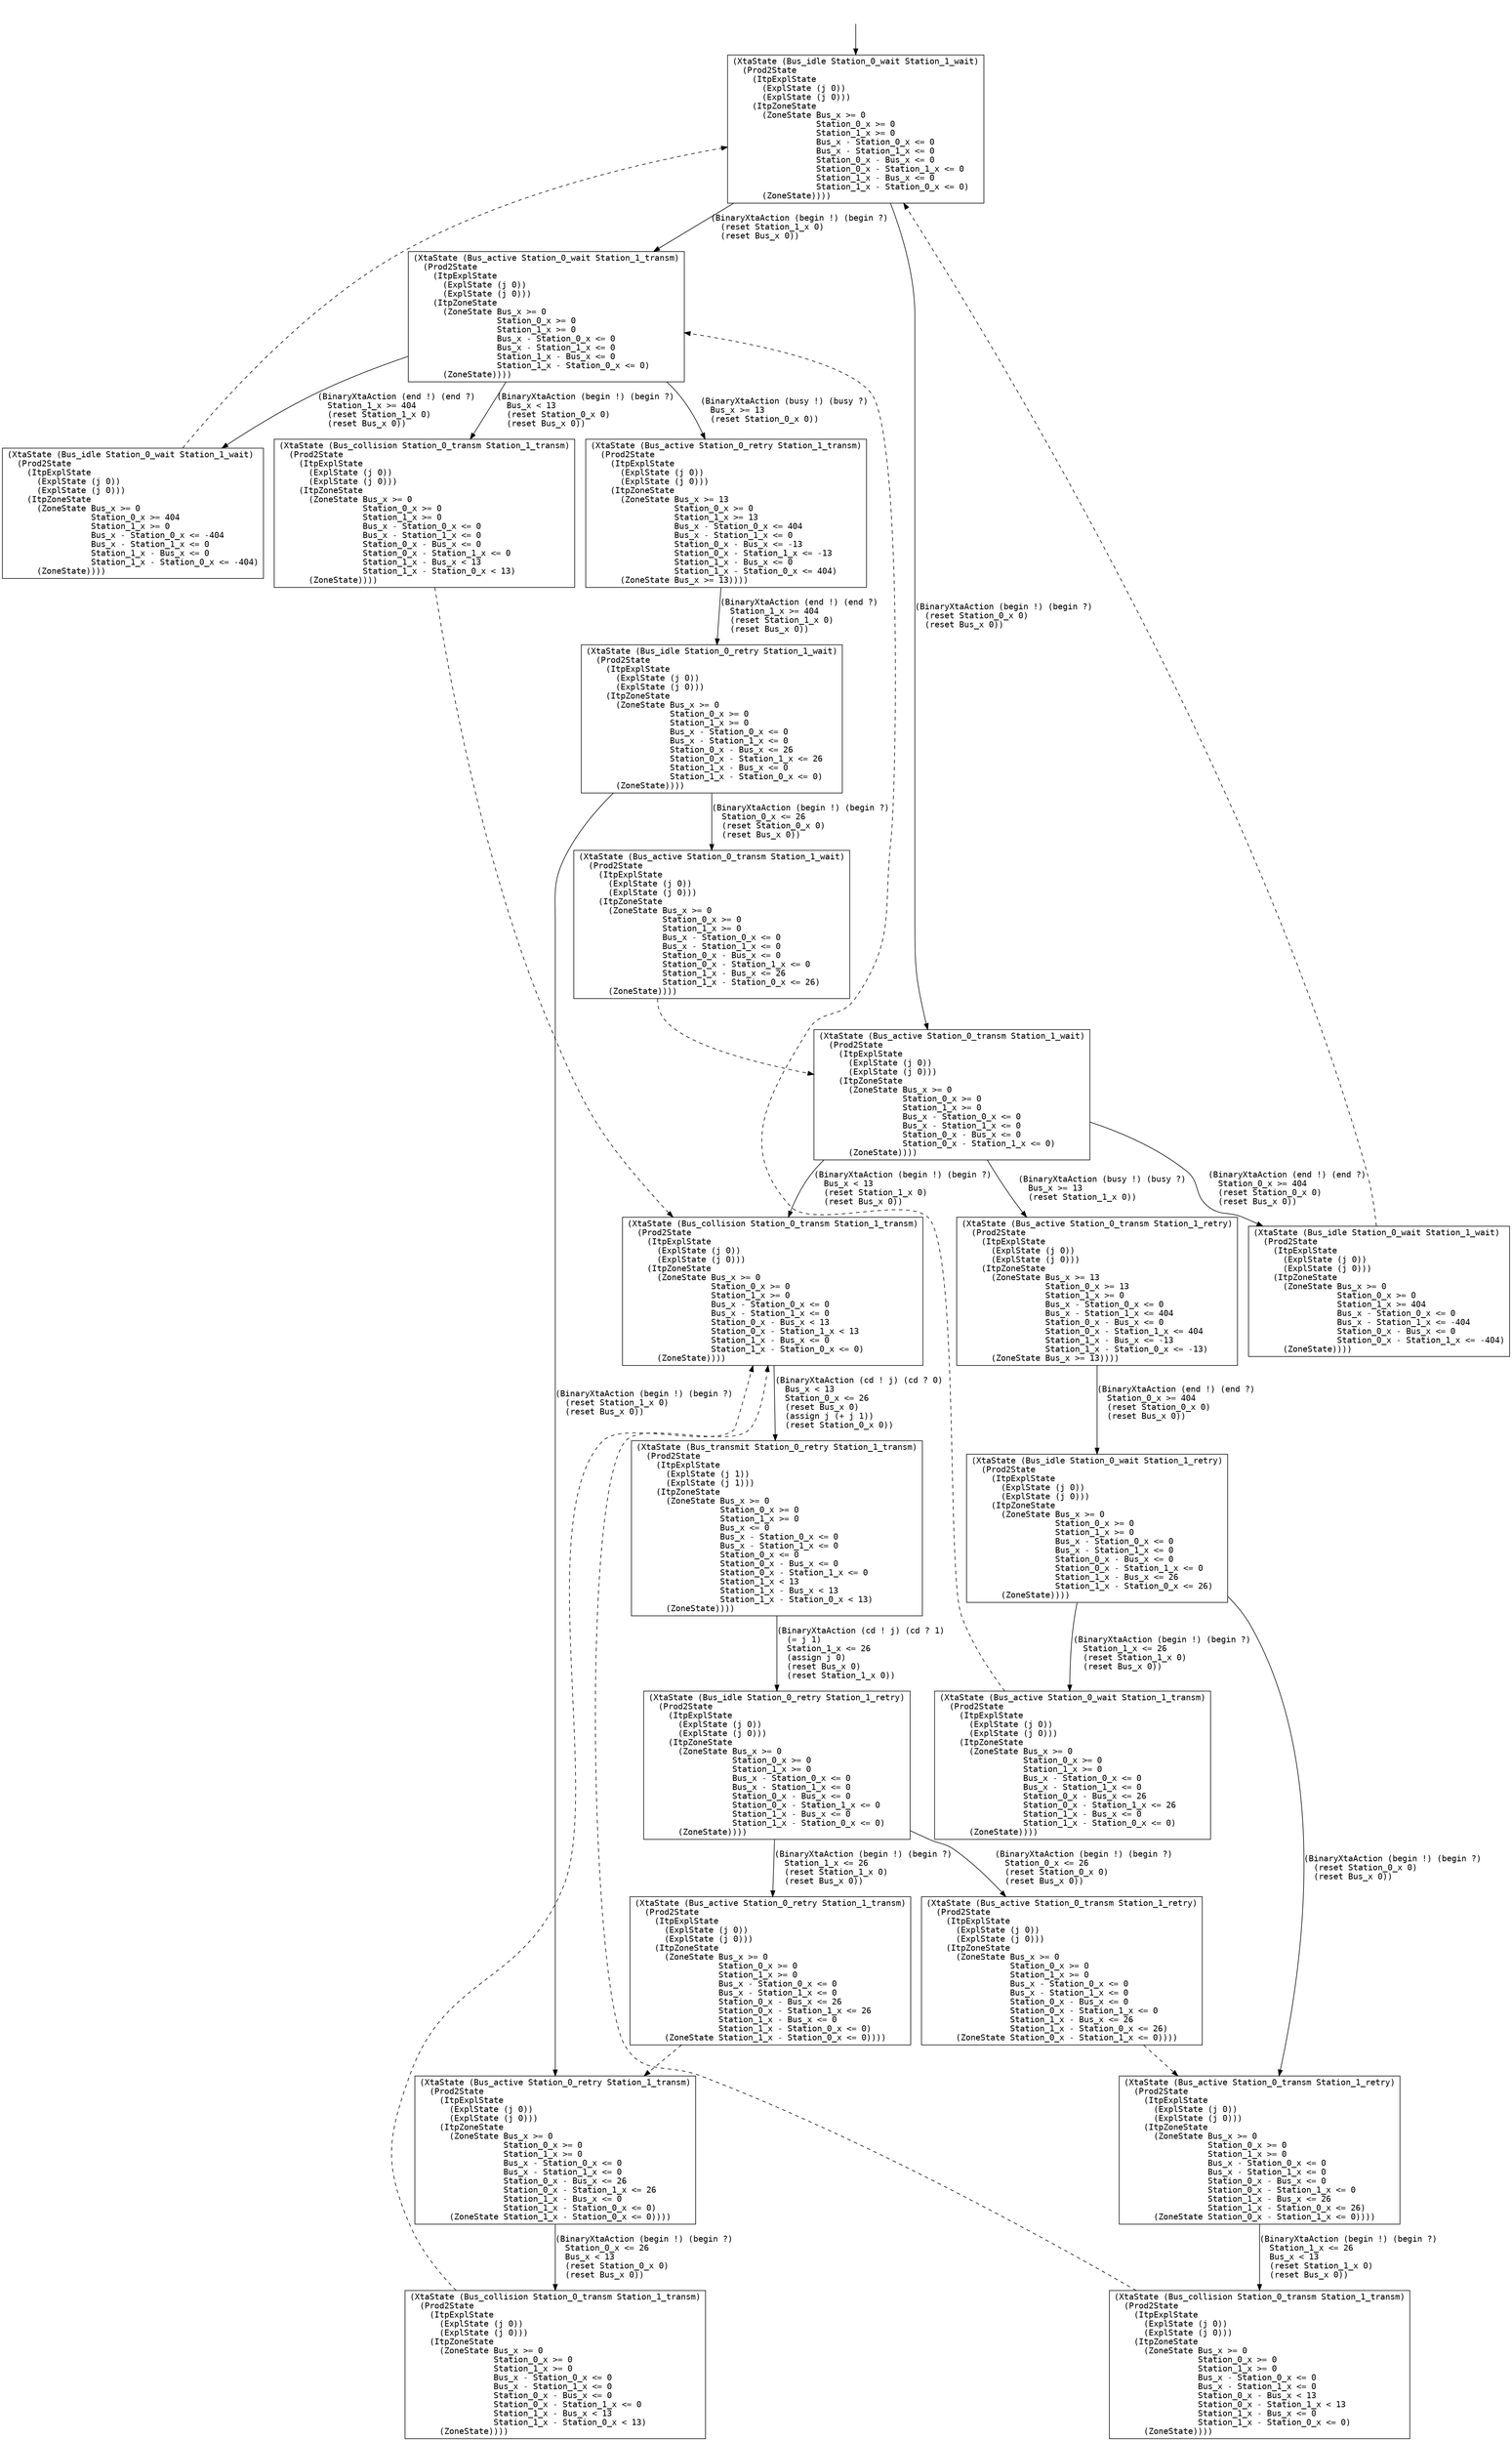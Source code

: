 digraph arg {
	label="";
		node_0 [label="(XtaState (Bus_idle Station_0_wait Station_1_wait)\l  (Prod2State\l    (ItpExplState\l      (ExplState (j 0))\l      (ExplState (j 0)))\l    (ItpZoneState\l      (ZoneState Bus_x >= 0\l                 Station_0_x >= 0\l                 Station_1_x >= 0\l                 Bus_x - Station_0_x <= 0\l                 Bus_x - Station_1_x <= 0\l                 Station_0_x - Bus_x <= 0\l                 Station_0_x - Station_1_x <= 0\l                 Station_1_x - Bus_x <= 0\l                 Station_1_x - Station_0_x <= 0)\l      (ZoneState))))\l",style="solid,filled",fontname="courier",fillcolor="#FFFFFF",color="#000000",shape=rectangle];
		node_2 [label="(XtaState (Bus_active Station_0_wait Station_1_transm)\l  (Prod2State\l    (ItpExplState\l      (ExplState (j 0))\l      (ExplState (j 0)))\l    (ItpZoneState\l      (ZoneState Bus_x >= 0\l                 Station_0_x >= 0\l                 Station_1_x >= 0\l                 Bus_x - Station_0_x <= 0\l                 Bus_x - Station_1_x <= 0\l                 Station_1_x - Bus_x <= 0\l                 Station_1_x - Station_0_x <= 0)\l      (ZoneState))))\l",style="solid,filled",fontname="courier",fillcolor="#FFFFFF",color="#000000",shape=rectangle];
		node_8 [label="(XtaState (Bus_idle Station_0_wait Station_1_wait)\l  (Prod2State\l    (ItpExplState\l      (ExplState (j 0))\l      (ExplState (j 0)))\l    (ItpZoneState\l      (ZoneState Bus_x >= 0\l                 Station_0_x >= 404\l                 Station_1_x >= 0\l                 Bus_x - Station_0_x <= -404\l                 Bus_x - Station_1_x <= 0\l                 Station_1_x - Bus_x <= 0\l                 Station_1_x - Station_0_x <= -404)\l      (ZoneState))))\l",style="solid,filled",fontname="courier",fillcolor="#FFFFFF",color="#000000",shape=rectangle];
		node_6 [label="(XtaState (Bus_active Station_0_retry Station_1_transm)\l  (Prod2State\l    (ItpExplState\l      (ExplState (j 0))\l      (ExplState (j 0)))\l    (ItpZoneState\l      (ZoneState Bus_x >= 13\l                 Station_0_x >= 0\l                 Station_1_x >= 13\l                 Bus_x - Station_0_x <= 404\l                 Bus_x - Station_1_x <= 0\l                 Station_0_x - Bus_x <= -13\l                 Station_0_x - Station_1_x <= -13\l                 Station_1_x - Bus_x <= 0\l                 Station_1_x - Station_0_x <= 404)\l      (ZoneState Bus_x >= 13))))\l",style="solid,filled",fontname="courier",fillcolor="#FFFFFF",color="#000000",shape=rectangle];
		node_11 [label="(XtaState (Bus_idle Station_0_retry Station_1_wait)\l  (Prod2State\l    (ItpExplState\l      (ExplState (j 0))\l      (ExplState (j 0)))\l    (ItpZoneState\l      (ZoneState Bus_x >= 0\l                 Station_0_x >= 0\l                 Station_1_x >= 0\l                 Bus_x - Station_0_x <= 0\l                 Bus_x - Station_1_x <= 0\l                 Station_0_x - Bus_x <= 26\l                 Station_0_x - Station_1_x <= 26\l                 Station_1_x - Bus_x <= 0\l                 Station_1_x - Station_0_x <= 0)\l      (ZoneState))))\l",style="solid,filled",fontname="courier",fillcolor="#FFFFFF",color="#000000",shape=rectangle];
		node_15 [label="(XtaState (Bus_active Station_0_transm Station_1_wait)\l  (Prod2State\l    (ItpExplState\l      (ExplState (j 0))\l      (ExplState (j 0)))\l    (ItpZoneState\l      (ZoneState Bus_x >= 0\l                 Station_0_x >= 0\l                 Station_1_x >= 0\l                 Bus_x - Station_0_x <= 0\l                 Bus_x - Station_1_x <= 0\l                 Station_0_x - Bus_x <= 0\l                 Station_0_x - Station_1_x <= 0\l                 Station_1_x - Bus_x <= 26\l                 Station_1_x - Station_0_x <= 26)\l      (ZoneState))))\l",style="solid,filled",fontname="courier",fillcolor="#FFFFFF",color="#000000",shape=rectangle];
		node_1 [label="(XtaState (Bus_active Station_0_transm Station_1_wait)\l  (Prod2State\l    (ItpExplState\l      (ExplState (j 0))\l      (ExplState (j 0)))\l    (ItpZoneState\l      (ZoneState Bus_x >= 0\l                 Station_0_x >= 0\l                 Station_1_x >= 0\l                 Bus_x - Station_0_x <= 0\l                 Bus_x - Station_1_x <= 0\l                 Station_0_x - Bus_x <= 0\l                 Station_0_x - Station_1_x <= 0)\l      (ZoneState))))\l",style="solid,filled",fontname="courier",fillcolor="#FFFFFF",color="#000000",shape=rectangle];
		node_5 [label="(XtaState (Bus_collision Station_0_transm Station_1_transm)\l  (Prod2State\l    (ItpExplState\l      (ExplState (j 0))\l      (ExplState (j 0)))\l    (ItpZoneState\l      (ZoneState Bus_x >= 0\l                 Station_0_x >= 0\l                 Station_1_x >= 0\l                 Bus_x - Station_0_x <= 0\l                 Bus_x - Station_1_x <= 0\l                 Station_0_x - Bus_x < 13\l                 Station_0_x - Station_1_x < 13\l                 Station_1_x - Bus_x <= 0\l                 Station_1_x - Station_0_x <= 0)\l      (ZoneState))))\l",style="solid,filled",fontname="courier",fillcolor="#FFFFFF",color="#000000",shape=rectangle];
		node_10 [label="(XtaState (Bus_transmit Station_0_retry Station_1_transm)\l  (Prod2State\l    (ItpExplState\l      (ExplState (j 1))\l      (ExplState (j 1)))\l    (ItpZoneState\l      (ZoneState Bus_x >= 0\l                 Station_0_x >= 0\l                 Station_1_x >= 0\l                 Bus_x <= 0\l                 Bus_x - Station_0_x <= 0\l                 Bus_x - Station_1_x <= 0\l                 Station_0_x <= 0\l                 Station_0_x - Bus_x <= 0\l                 Station_0_x - Station_1_x <= 0\l                 Station_1_x < 13\l                 Station_1_x - Bus_x < 13\l                 Station_1_x - Station_0_x < 13)\l      (ZoneState))))\l",style="solid,filled",fontname="courier",fillcolor="#FFFFFF",color="#000000",shape=rectangle];
		node_14 [label="(XtaState (Bus_idle Station_0_retry Station_1_retry)\l  (Prod2State\l    (ItpExplState\l      (ExplState (j 0))\l      (ExplState (j 0)))\l    (ItpZoneState\l      (ZoneState Bus_x >= 0\l                 Station_0_x >= 0\l                 Station_1_x >= 0\l                 Bus_x - Station_0_x <= 0\l                 Bus_x - Station_1_x <= 0\l                 Station_0_x - Bus_x <= 0\l                 Station_0_x - Station_1_x <= 0\l                 Station_1_x - Bus_x <= 0\l                 Station_1_x - Station_0_x <= 0)\l      (ZoneState))))\l",style="solid,filled",fontname="courier",fillcolor="#FFFFFF",color="#000000",shape=rectangle];
		node_19 [label="(XtaState (Bus_active Station_0_retry Station_1_transm)\l  (Prod2State\l    (ItpExplState\l      (ExplState (j 0))\l      (ExplState (j 0)))\l    (ItpZoneState\l      (ZoneState Bus_x >= 0\l                 Station_0_x >= 0\l                 Station_1_x >= 0\l                 Bus_x - Station_0_x <= 0\l                 Bus_x - Station_1_x <= 0\l                 Station_0_x - Bus_x <= 26\l                 Station_0_x - Station_1_x <= 26\l                 Station_1_x - Bus_x <= 0\l                 Station_1_x - Station_0_x <= 0)\l      (ZoneState Station_1_x - Station_0_x <= 0))))\l",style="solid,filled",fontname="courier",fillcolor="#FFFFFF",color="#000000",shape=rectangle];
		node_16 [label="(XtaState (Bus_active Station_0_retry Station_1_transm)\l  (Prod2State\l    (ItpExplState\l      (ExplState (j 0))\l      (ExplState (j 0)))\l    (ItpZoneState\l      (ZoneState Bus_x >= 0\l                 Station_0_x >= 0\l                 Station_1_x >= 0\l                 Bus_x - Station_0_x <= 0\l                 Bus_x - Station_1_x <= 0\l                 Station_0_x - Bus_x <= 26\l                 Station_0_x - Station_1_x <= 26\l                 Station_1_x - Bus_x <= 0\l                 Station_1_x - Station_0_x <= 0)\l      (ZoneState Station_1_x - Station_0_x <= 0))))\l",style="solid,filled",fontname="courier",fillcolor="#FFFFFF",color="#000000",shape=rectangle];
		node_20 [label="(XtaState (Bus_collision Station_0_transm Station_1_transm)\l  (Prod2State\l    (ItpExplState\l      (ExplState (j 0))\l      (ExplState (j 0)))\l    (ItpZoneState\l      (ZoneState Bus_x >= 0\l                 Station_0_x >= 0\l                 Station_1_x >= 0\l                 Bus_x - Station_0_x <= 0\l                 Bus_x - Station_1_x <= 0\l                 Station_0_x - Bus_x <= 0\l                 Station_0_x - Station_1_x <= 0\l                 Station_1_x - Bus_x < 13\l                 Station_1_x - Station_0_x < 13)\l      (ZoneState))))\l",style="solid,filled",fontname="courier",fillcolor="#FFFFFF",color="#000000",shape=rectangle];
		node_18 [label="(XtaState (Bus_active Station_0_transm Station_1_retry)\l  (Prod2State\l    (ItpExplState\l      (ExplState (j 0))\l      (ExplState (j 0)))\l    (ItpZoneState\l      (ZoneState Bus_x >= 0\l                 Station_0_x >= 0\l                 Station_1_x >= 0\l                 Bus_x - Station_0_x <= 0\l                 Bus_x - Station_1_x <= 0\l                 Station_0_x - Bus_x <= 0\l                 Station_0_x - Station_1_x <= 0\l                 Station_1_x - Bus_x <= 26\l                 Station_1_x - Station_0_x <= 26)\l      (ZoneState Station_0_x - Station_1_x <= 0))))\l",style="solid,filled",fontname="courier",fillcolor="#FFFFFF",color="#000000",shape=rectangle];
		node_12 [label="(XtaState (Bus_active Station_0_transm Station_1_retry)\l  (Prod2State\l    (ItpExplState\l      (ExplState (j 0))\l      (ExplState (j 0)))\l    (ItpZoneState\l      (ZoneState Bus_x >= 0\l                 Station_0_x >= 0\l                 Station_1_x >= 0\l                 Bus_x - Station_0_x <= 0\l                 Bus_x - Station_1_x <= 0\l                 Station_0_x - Bus_x <= 0\l                 Station_0_x - Station_1_x <= 0\l                 Station_1_x - Bus_x <= 26\l                 Station_1_x - Station_0_x <= 26)\l      (ZoneState Station_0_x - Station_1_x <= 0))))\l",style="solid,filled",fontname="courier",fillcolor="#FFFFFF",color="#000000",shape=rectangle];
		node_17 [label="(XtaState (Bus_collision Station_0_transm Station_1_transm)\l  (Prod2State\l    (ItpExplState\l      (ExplState (j 0))\l      (ExplState (j 0)))\l    (ItpZoneState\l      (ZoneState Bus_x >= 0\l                 Station_0_x >= 0\l                 Station_1_x >= 0\l                 Bus_x - Station_0_x <= 0\l                 Bus_x - Station_1_x <= 0\l                 Station_0_x - Bus_x < 13\l                 Station_0_x - Station_1_x < 13\l                 Station_1_x - Bus_x <= 0\l                 Station_1_x - Station_0_x <= 0)\l      (ZoneState))))\l",style="solid,filled",fontname="courier",fillcolor="#FFFFFF",color="#000000",shape=rectangle];
		node_3 [label="(XtaState (Bus_active Station_0_transm Station_1_retry)\l  (Prod2State\l    (ItpExplState\l      (ExplState (j 0))\l      (ExplState (j 0)))\l    (ItpZoneState\l      (ZoneState Bus_x >= 13\l                 Station_0_x >= 13\l                 Station_1_x >= 0\l                 Bus_x - Station_0_x <= 0\l                 Bus_x - Station_1_x <= 404\l                 Station_0_x - Bus_x <= 0\l                 Station_0_x - Station_1_x <= 404\l                 Station_1_x - Bus_x <= -13\l                 Station_1_x - Station_0_x <= -13)\l      (ZoneState Bus_x >= 13))))\l",style="solid,filled",fontname="courier",fillcolor="#FFFFFF",color="#000000",shape=rectangle];
		node_9 [label="(XtaState (Bus_idle Station_0_wait Station_1_retry)\l  (Prod2State\l    (ItpExplState\l      (ExplState (j 0))\l      (ExplState (j 0)))\l    (ItpZoneState\l      (ZoneState Bus_x >= 0\l                 Station_0_x >= 0\l                 Station_1_x >= 0\l                 Bus_x - Station_0_x <= 0\l                 Bus_x - Station_1_x <= 0\l                 Station_0_x - Bus_x <= 0\l                 Station_0_x - Station_1_x <= 0\l                 Station_1_x - Bus_x <= 26\l                 Station_1_x - Station_0_x <= 26)\l      (ZoneState))))\l",style="solid,filled",fontname="courier",fillcolor="#FFFFFF",color="#000000",shape=rectangle];
		node_13 [label="(XtaState (Bus_active Station_0_wait Station_1_transm)\l  (Prod2State\l    (ItpExplState\l      (ExplState (j 0))\l      (ExplState (j 0)))\l    (ItpZoneState\l      (ZoneState Bus_x >= 0\l                 Station_0_x >= 0\l                 Station_1_x >= 0\l                 Bus_x - Station_0_x <= 0\l                 Bus_x - Station_1_x <= 0\l                 Station_0_x - Bus_x <= 26\l                 Station_0_x - Station_1_x <= 26\l                 Station_1_x - Bus_x <= 0\l                 Station_1_x - Station_0_x <= 0)\l      (ZoneState))))\l",style="solid,filled",fontname="courier",fillcolor="#FFFFFF",color="#000000",shape=rectangle];
		node_4 [label="(XtaState (Bus_idle Station_0_wait Station_1_wait)\l  (Prod2State\l    (ItpExplState\l      (ExplState (j 0))\l      (ExplState (j 0)))\l    (ItpZoneState\l      (ZoneState Bus_x >= 0\l                 Station_0_x >= 0\l                 Station_1_x >= 404\l                 Bus_x - Station_0_x <= 0\l                 Bus_x - Station_1_x <= -404\l                 Station_0_x - Bus_x <= 0\l                 Station_0_x - Station_1_x <= -404)\l      (ZoneState))))\l",style="solid,filled",fontname="courier",fillcolor="#FFFFFF",color="#000000",shape=rectangle];
		node_7 [label="(XtaState (Bus_collision Station_0_transm Station_1_transm)\l  (Prod2State\l    (ItpExplState\l      (ExplState (j 0))\l      (ExplState (j 0)))\l    (ItpZoneState\l      (ZoneState Bus_x >= 0\l                 Station_0_x >= 0\l                 Station_1_x >= 0\l                 Bus_x - Station_0_x <= 0\l                 Bus_x - Station_1_x <= 0\l                 Station_0_x - Bus_x <= 0\l                 Station_0_x - Station_1_x <= 0\l                 Station_1_x - Bus_x < 13\l                 Station_1_x - Station_0_x < 13)\l      (ZoneState))))\l",style="solid,filled",fontname="courier",fillcolor="#FFFFFF",color="#000000",shape=rectangle];
		phantom_init0 [label="\n",style="solid,filled",fillcolor="#FFFFFF",color="#FFFFFF",shape=ellipse];
	node_0 -> node_2 [label="(BinaryXtaAction (begin !) (begin ?)\l  (reset Station_1_x 0)\l  (reset Bus_x 0))\l",color="#000000",style=solid,fontname="courier"];
	node_0 -> node_1 [label="(BinaryXtaAction (begin !) (begin ?)\l  (reset Station_0_x 0)\l  (reset Bus_x 0))\l",color="#000000",style=solid,fontname="courier"];
	node_2 -> node_8 [label="(BinaryXtaAction (end !) (end ?)\l  Station_1_x >= 404\l  (reset Station_1_x 0)\l  (reset Bus_x 0))\l",color="#000000",style=solid,fontname="courier"];
	node_2 -> node_6 [label="(BinaryXtaAction (busy !) (busy ?)\l  Bus_x >= 13\l  (reset Station_0_x 0))\l",color="#000000",style=solid,fontname="courier"];
	node_2 -> node_7 [label="(BinaryXtaAction (begin !) (begin ?)\l  Bus_x < 13\l  (reset Station_0_x 0)\l  (reset Bus_x 0))\l",color="#000000",style=solid,fontname="courier"];
	node_8 -> node_0 [label="\n",color="#000000",style=dashed,weight="0"];
	node_6 -> node_11 [label="(BinaryXtaAction (end !) (end ?)\l  Station_1_x >= 404\l  (reset Station_1_x 0)\l  (reset Bus_x 0))\l",color="#000000",style=solid,fontname="courier"];
	node_11 -> node_15 [label="(BinaryXtaAction (begin !) (begin ?)\l  Station_0_x <= 26\l  (reset Station_0_x 0)\l  (reset Bus_x 0))\l",color="#000000",style=solid,fontname="courier"];
	node_11 -> node_16 [label="(BinaryXtaAction (begin !) (begin ?)\l  (reset Station_1_x 0)\l  (reset Bus_x 0))\l",color="#000000",style=solid,fontname="courier"];
	node_15 -> node_1 [label="\n",color="#000000",style=dashed,weight="0"];
	node_1 -> node_5 [label="(BinaryXtaAction (begin !) (begin ?)\l  Bus_x < 13\l  (reset Station_1_x 0)\l  (reset Bus_x 0))\l",color="#000000",style=solid,fontname="courier"];
	node_1 -> node_3 [label="(BinaryXtaAction (busy !) (busy ?)\l  Bus_x >= 13\l  (reset Station_1_x 0))\l",color="#000000",style=solid,fontname="courier"];
	node_1 -> node_4 [label="(BinaryXtaAction (end !) (end ?)\l  Station_0_x >= 404\l  (reset Station_0_x 0)\l  (reset Bus_x 0))\l",color="#000000",style=solid,fontname="courier"];
	node_5 -> node_10 [label="(BinaryXtaAction (cd ! j) (cd ? 0)\l  Bus_x < 13\l  Station_0_x <= 26\l  (reset Bus_x 0)\l  (assign j (+ j 1))\l  (reset Station_0_x 0))\l",color="#000000",style=solid,fontname="courier"];
	node_10 -> node_14 [label="(BinaryXtaAction (cd ! j) (cd ? 1)\l  (= j 1)\l  Station_1_x <= 26\l  (assign j 0)\l  (reset Bus_x 0)\l  (reset Station_1_x 0))\l",color="#000000",style=solid,fontname="courier"];
	node_14 -> node_19 [label="(BinaryXtaAction (begin !) (begin ?)\l  Station_1_x <= 26\l  (reset Station_1_x 0)\l  (reset Bus_x 0))\l",color="#000000",style=solid,fontname="courier"];
	node_14 -> node_18 [label="(BinaryXtaAction (begin !) (begin ?)\l  Station_0_x <= 26\l  (reset Station_0_x 0)\l  (reset Bus_x 0))\l",color="#000000",style=solid,fontname="courier"];
	node_19 -> node_16 [label="\n",color="#000000",style=dashed,weight="0"];
	node_16 -> node_20 [label="(BinaryXtaAction (begin !) (begin ?)\l  Station_0_x <= 26\l  Bus_x < 13\l  (reset Station_0_x 0)\l  (reset Bus_x 0))\l",color="#000000",style=solid,fontname="courier"];
	node_20 -> node_5 [label="\n",color="#000000",style=dashed,weight="0"];
	node_18 -> node_12 [label="\n",color="#000000",style=dashed,weight="0"];
	node_12 -> node_17 [label="(BinaryXtaAction (begin !) (begin ?)\l  Station_1_x <= 26\l  Bus_x < 13\l  (reset Station_1_x 0)\l  (reset Bus_x 0))\l",color="#000000",style=solid,fontname="courier"];
	node_17 -> node_5 [label="\n",color="#000000",style=dashed,weight="0"];
	node_3 -> node_9 [label="(BinaryXtaAction (end !) (end ?)\l  Station_0_x >= 404\l  (reset Station_0_x 0)\l  (reset Bus_x 0))\l",color="#000000",style=solid,fontname="courier"];
	node_9 -> node_12 [label="(BinaryXtaAction (begin !) (begin ?)\l  (reset Station_0_x 0)\l  (reset Bus_x 0))\l",color="#000000",style=solid,fontname="courier"];
	node_9 -> node_13 [label="(BinaryXtaAction (begin !) (begin ?)\l  Station_1_x <= 26\l  (reset Station_1_x 0)\l  (reset Bus_x 0))\l",color="#000000",style=solid,fontname="courier"];
	node_13 -> node_2 [label="\n",color="#000000",style=dashed,weight="0"];
	node_4 -> node_0 [label="\n",color="#000000",style=dashed,weight="0"];
	node_7 -> node_5 [label="\n",color="#000000",style=dashed,weight="0"];
	phantom_init0 -> node_0 [label="\n",color="#000000",style=solid];
}